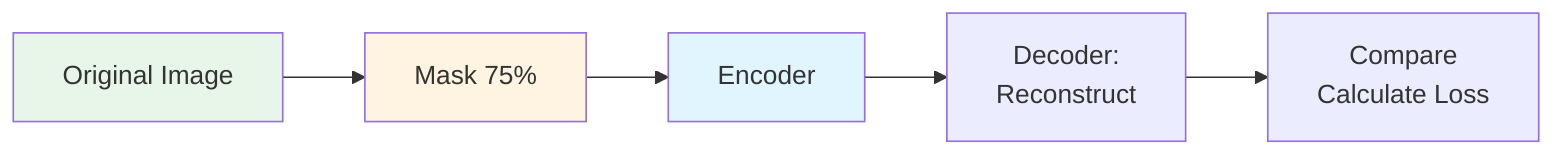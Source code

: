 flowchart LR
    A[Original Image] --> B[Mask 75%]
    B --> C[Encoder]
    C --> D[Decoder:<br/>Reconstruct]
    D --> E[Compare<br/>Calculate Loss]
    
    style A fill:#e8f5e9
    style B fill:#fff4e1
    style C fill:#e1f5ff